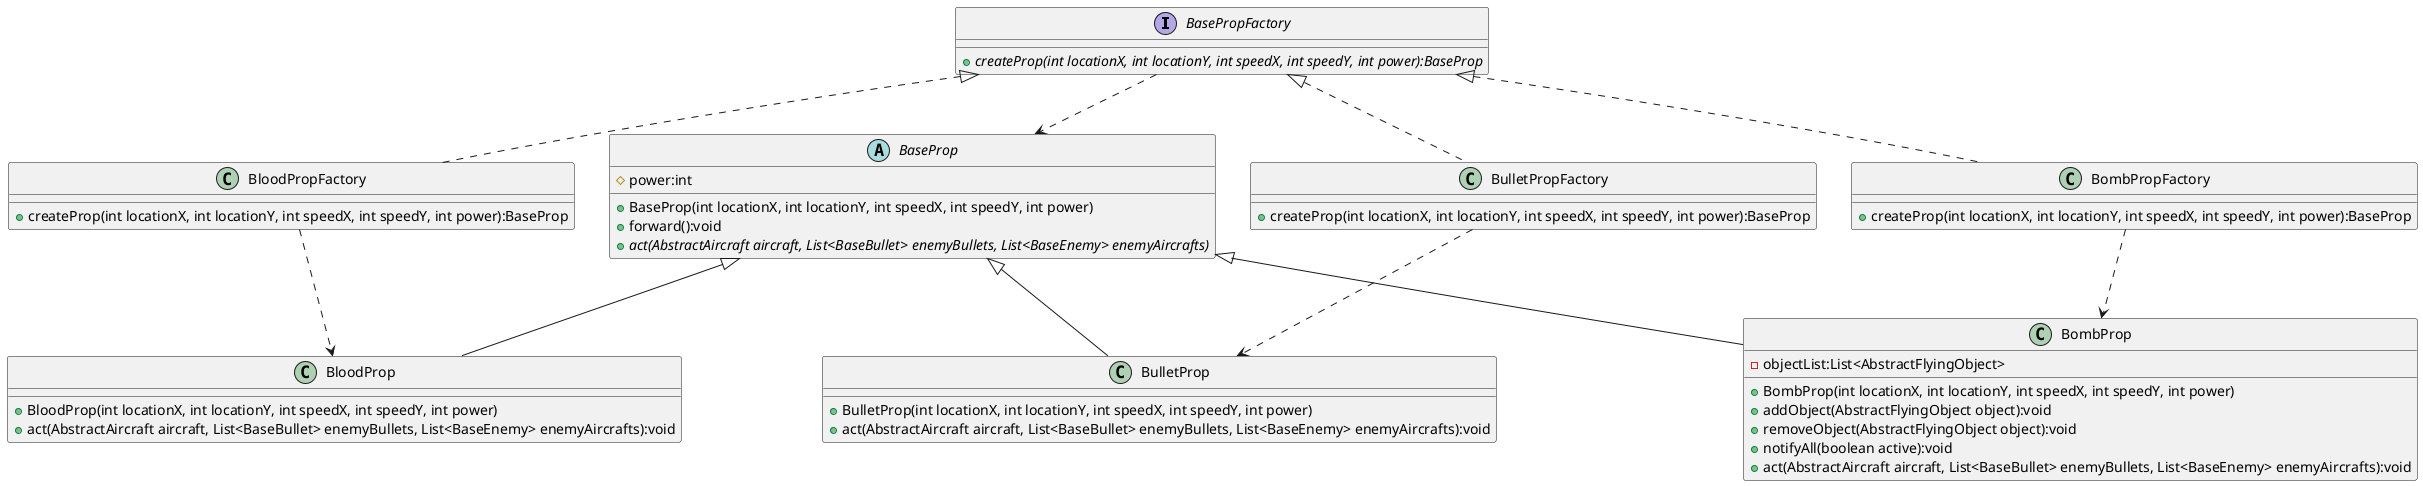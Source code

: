 @startuml
'https://plantuml.com/class-diagram

interface BasePropFactory {
    + {abstract} createProp(int locationX, int locationY, int speedX, int speedY, int power):BaseProp
}

class BloodPropFactory {
    + createProp(int locationX, int locationY, int speedX, int speedY, int power):BaseProp
}

class BulletPropFactory {
    + createProp(int locationX, int locationY, int speedX, int speedY, int power):BaseProp
}

class BombPropFactory {
    + createProp(int locationX, int locationY, int speedX, int speedY, int power):BaseProp
}

BasePropFactory <|.. BloodPropFactory
BasePropFactory <|.. BulletPropFactory
BasePropFactory <|.. BombPropFactory

abstract class BaseProp {
    # power:int
    + BaseProp(int locationX, int locationY, int speedX, int speedY, int power)
    + forward():void
    + {abstract} act(AbstractAircraft aircraft, List<BaseBullet> enemyBullets, List<BaseEnemy> enemyAircrafts)
}

class BloodProp {
    + BloodProp(int locationX, int locationY, int speedX, int speedY, int power)
    + act(AbstractAircraft aircraft, List<BaseBullet> enemyBullets, List<BaseEnemy> enemyAircrafts):void
}

class BulletProp {
    + BulletProp(int locationX, int locationY, int speedX, int speedY, int power)
    + act(AbstractAircraft aircraft, List<BaseBullet> enemyBullets, List<BaseEnemy> enemyAircrafts):void
}

class BombProp {
    - objectList:List<AbstractFlyingObject>
    + BombProp(int locationX, int locationY, int speedX, int speedY, int power)
    + addObject(AbstractFlyingObject object):void
    + removeObject(AbstractFlyingObject object):void
    + notifyAll(boolean active):void
    + act(AbstractAircraft aircraft, List<BaseBullet> enemyBullets, List<BaseEnemy> enemyAircrafts):void
}

BaseProp <|-- BloodProp
BaseProp <|-- BulletProp
BaseProp <|-- BombProp

BasePropFactory ..> BaseProp
BloodPropFactory ..> BloodProp
BulletPropFactory ..> BulletProp
BombPropFactory ..> BombProp

@enduml